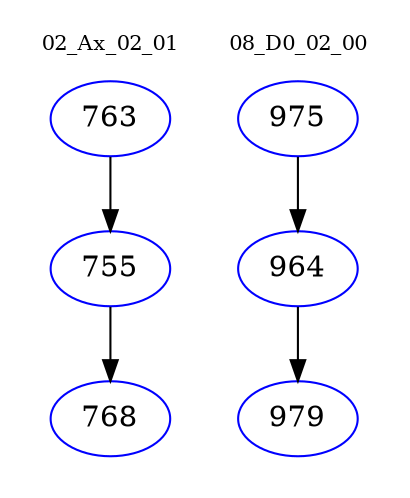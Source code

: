 digraph{
subgraph cluster_0 {
color = white
label = "02_Ax_02_01";
fontsize=10;
T0_763 [label="763", color="blue"]
T0_763 -> T0_755 [color="black"]
T0_755 [label="755", color="blue"]
T0_755 -> T0_768 [color="black"]
T0_768 [label="768", color="blue"]
}
subgraph cluster_1 {
color = white
label = "08_D0_02_00";
fontsize=10;
T1_975 [label="975", color="blue"]
T1_975 -> T1_964 [color="black"]
T1_964 [label="964", color="blue"]
T1_964 -> T1_979 [color="black"]
T1_979 [label="979", color="blue"]
}
}
